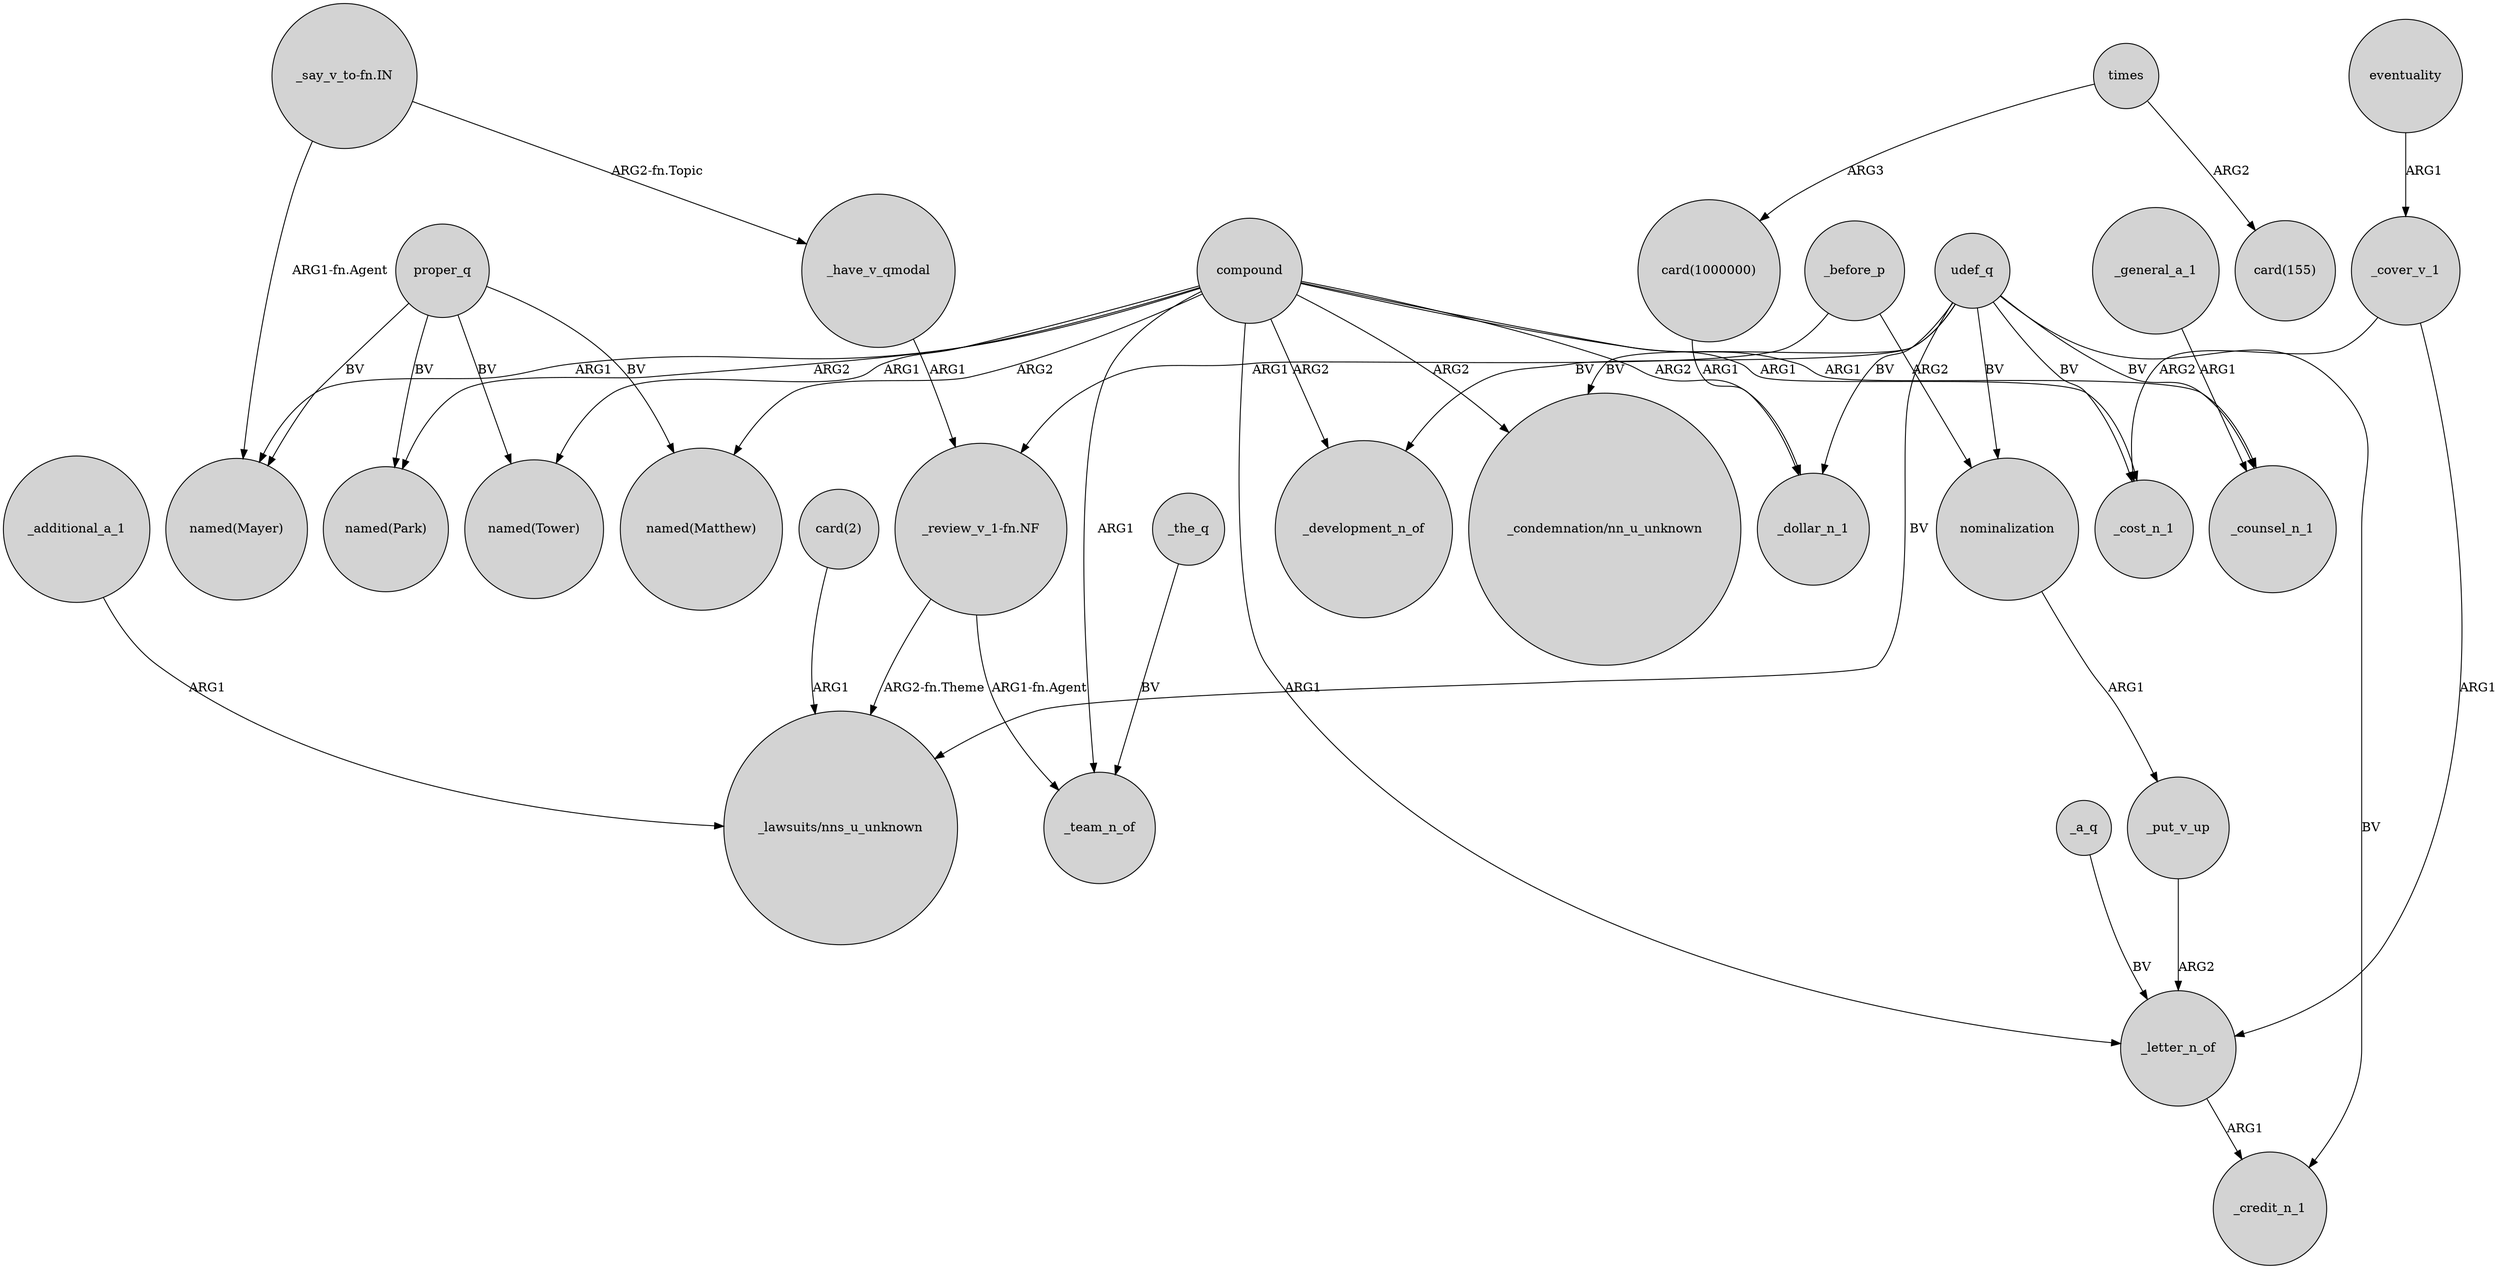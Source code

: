 digraph {
	node [shape=circle style=filled]
	compound -> "named(Matthew)" [label=ARG2]
	compound -> _development_n_of [label=ARG2]
	_have_v_qmodal -> "_review_v_1-fn.NF" [label=ARG1]
	"_review_v_1-fn.NF" -> "_lawsuits/nns_u_unknown" [label="ARG2-fn.Theme"]
	"card(1000000)" -> _dollar_n_1 [label=ARG1]
	"_say_v_to-fn.IN" -> _have_v_qmodal [label="ARG2-fn.Topic"]
	compound -> _team_n_of [label=ARG1]
	times -> "card(155)" [label=ARG2]
	_cover_v_1 -> _letter_n_of [label=ARG1]
	udef_q -> _credit_n_1 [label=BV]
	_before_p -> "_review_v_1-fn.NF" [label=ARG1]
	_letter_n_of -> _credit_n_1 [label=ARG1]
	"_review_v_1-fn.NF" -> _team_n_of [label="ARG1-fn.Agent"]
	compound -> _letter_n_of [label=ARG1]
	udef_q -> "_lawsuits/nns_u_unknown" [label=BV]
	_before_p -> nominalization [label=ARG2]
	udef_q -> _cost_n_1 [label=BV]
	compound -> "named(Tower)" [label=ARG1]
	compound -> "named(Park)" [label=ARG2]
	eventuality -> _cover_v_1 [label=ARG1]
	proper_q -> "named(Tower)" [label=BV]
	proper_q -> "named(Park)" [label=BV]
	udef_q -> "_condemnation/nn_u_unknown" [label=BV]
	times -> "card(1000000)" [label=ARG3]
	compound -> _counsel_n_1 [label=ARG1]
	proper_q -> "named(Mayer)" [label=BV]
	compound -> _cost_n_1 [label=ARG1]
	udef_q -> nominalization [label=BV]
	udef_q -> _development_n_of [label=BV]
	nominalization -> _put_v_up [label=ARG1]
	_general_a_1 -> _counsel_n_1 [label=ARG1]
	compound -> "_condemnation/nn_u_unknown" [label=ARG2]
	_additional_a_1 -> "_lawsuits/nns_u_unknown" [label=ARG1]
	compound -> "named(Mayer)" [label=ARG1]
	_put_v_up -> _letter_n_of [label=ARG2]
	proper_q -> "named(Matthew)" [label=BV]
	_the_q -> _team_n_of [label=BV]
	compound -> _dollar_n_1 [label=ARG2]
	_a_q -> _letter_n_of [label=BV]
	_cover_v_1 -> _cost_n_1 [label=ARG2]
	"_say_v_to-fn.IN" -> "named(Mayer)" [label="ARG1-fn.Agent"]
	udef_q -> _counsel_n_1 [label=BV]
	udef_q -> _dollar_n_1 [label=BV]
	"card(2)" -> "_lawsuits/nns_u_unknown" [label=ARG1]
}
